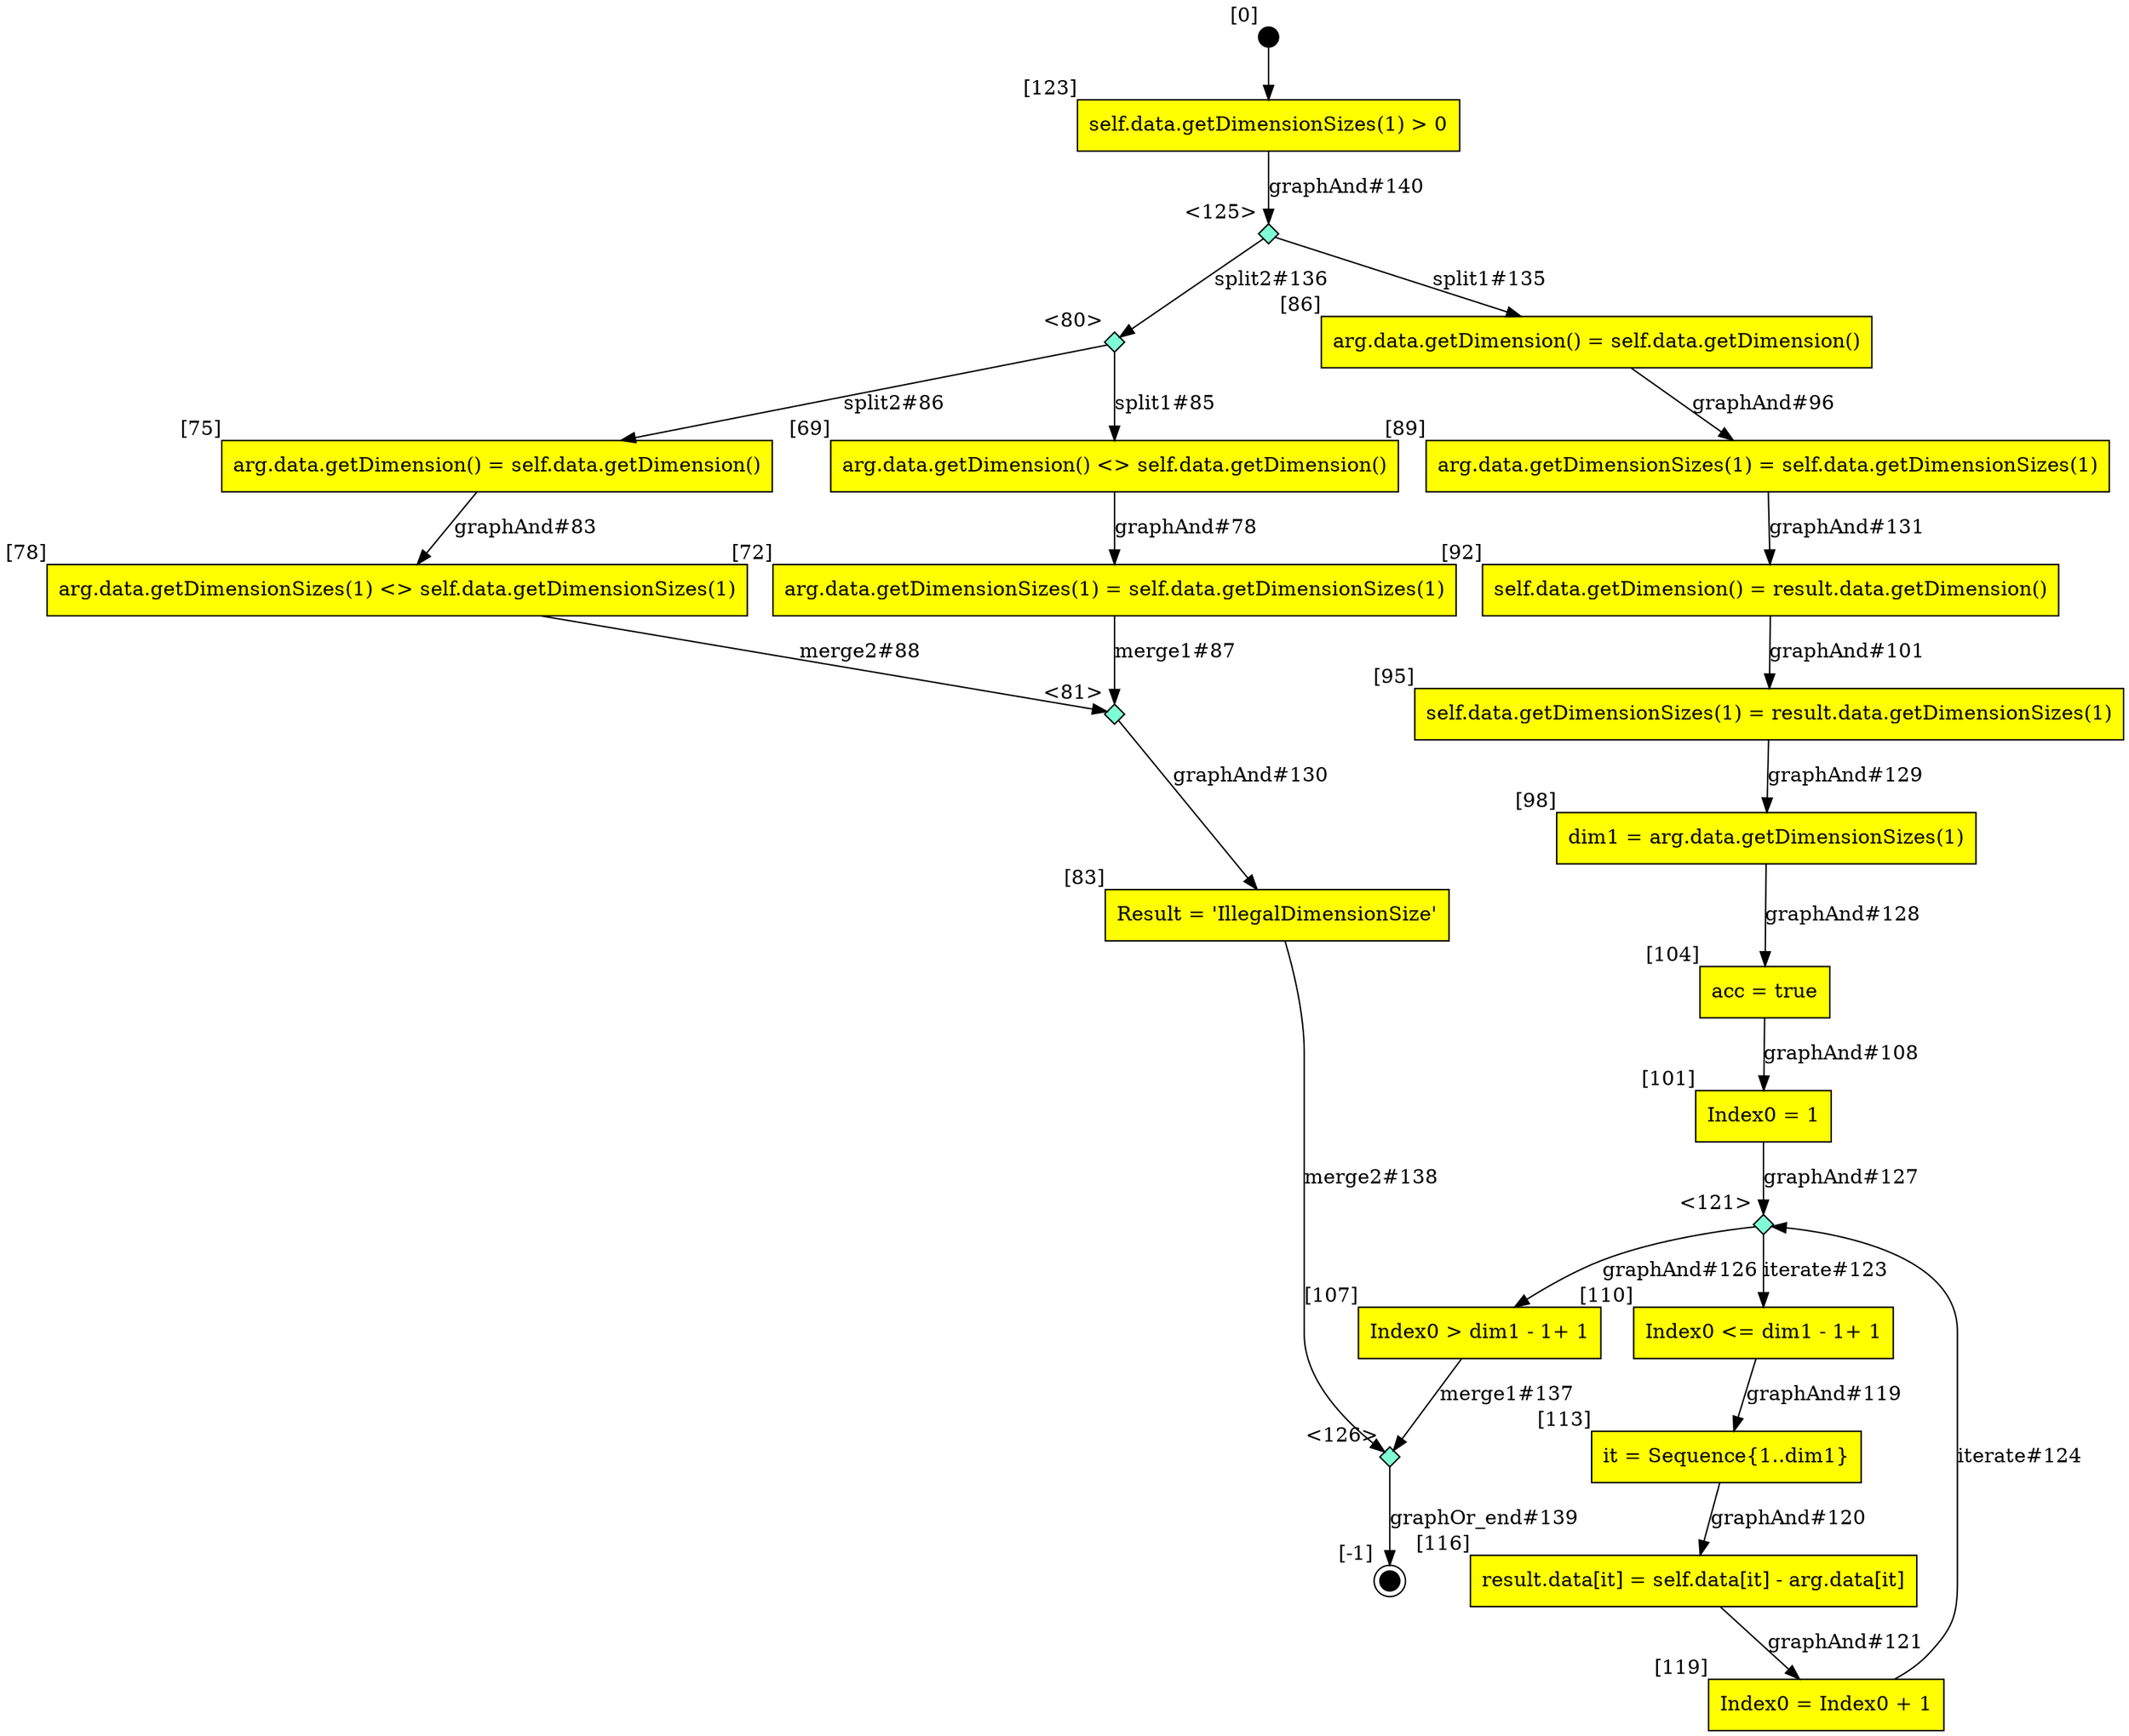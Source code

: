 digraph CLG {
  69 [shape="box", label="arg.data.getDimension() <> self.data.getDimension()", style=filled, fillcolor=yellow, xlabel="[69]"];
  72 [shape="box", label="arg.data.getDimensionSizes(1) = self.data.getDimensionSizes(1)", style=filled, fillcolor=yellow, xlabel="[72]"];
  75 [shape="box", label="arg.data.getDimension() = self.data.getDimension()", style=filled, fillcolor=yellow, xlabel="[75]"];
  78 [shape="box", label="arg.data.getDimensionSizes(1) <> self.data.getDimensionSizes(1)", style=filled, fillcolor=yellow, xlabel="[78]"];
  80 [shape="diamond", label="", xlabel="<80>", style=filled, fillcolor=aquamarine, fixedsize=true, width=.2, height=.2];
  81 [shape="diamond", label="", xlabel="<81>", style=filled, fillcolor=aquamarine, fixedsize=true, width=.2, height=.2];
  83 [shape="box", label="Result = 'IllegalDimensionSize'", style=filled, fillcolor=yellow, xlabel="[83]"];
  84 [style=filled, fillcolor=black, shape="doublecircle", label="", fixedsize=true, width=.2, height=.2, xlabel="[-1]"];
  86 [shape="box", label="arg.data.getDimension() = self.data.getDimension()", style=filled, fillcolor=yellow, xlabel="[86]"];
  89 [shape="box", label="arg.data.getDimensionSizes(1) = self.data.getDimensionSizes(1)", style=filled, fillcolor=yellow, xlabel="[89]"];
  92 [shape="box", label="self.data.getDimension() = result.data.getDimension()", style=filled, fillcolor=yellow, xlabel="[92]"];
  95 [shape="box", label="self.data.getDimensionSizes(1) = result.data.getDimensionSizes(1)", style=filled, fillcolor=yellow, xlabel="[95]"];
  98 [shape="box", label="dim1 = arg.data.getDimensionSizes(1)", style=filled, fillcolor=yellow, xlabel="[98]"];
  101 [shape="box", label="Index0 = 1", style=filled, fillcolor=yellow, xlabel="[101]"];
  104 [shape="box", label="acc = true", style=filled, fillcolor=yellow, xlabel="[104]"];
  107 [shape="box", label="Index0 > dim1 - 1+ 1", style=filled, fillcolor=yellow, xlabel="[107]"];
  110 [shape="box", label="Index0 <= dim1 - 1+ 1", style=filled, fillcolor=yellow, xlabel="[110]"];
  113 [shape="box", label="it = Sequence{1..dim1}", style=filled, fillcolor=yellow, xlabel="[113]"];
  116 [shape="box", label="result.data[it] = self.data[it] - arg.data[it]", style=filled, fillcolor=yellow, xlabel="[116]"];
  119 [shape="box", label="Index0 = Index0 + 1", style=filled, fillcolor=yellow, xlabel="[119]"];
  121 [shape="diamond", label="", xlabel="<121>", style=filled, fillcolor=aquamarine, fixedsize=true, width=.2, height=.2];
  122 [style=filled, fillcolor=black, shape="circle", label="", fixedsize=true, width=.2, height=.2, xlabel="[0]"];
  123 [shape="box", label="self.data.getDimensionSizes(1) > 0", style=filled, fillcolor=yellow, xlabel="[123]"];
  125 [shape="diamond", label="", xlabel="<125>", style=filled, fillcolor=aquamarine, fixedsize=true, width=.2, height=.2];
  126 [shape="diamond", label="", xlabel="<126>", style=filled, fillcolor=aquamarine, fixedsize=true, width=.2, height=.2];
  98 -> 104[label="graphAnd#128"];
  95 -> 98[label="graphAnd#129"];
  81 -> 83[label="graphAnd#130"];
  89 -> 92[label="graphAnd#131"];
  122 -> 123;
  125 -> 86[label="split1#135"];
  125 -> 80[label="split2#136"];
  107 -> 126[label="merge1#137"];
  83 -> 126[label="merge2#138"];
  126 -> 84[label="graphOr_end#139"];
  123 -> 125[label="graphAnd#140"];
  69 -> 72[label="graphAnd#78"];
  75 -> 78[label="graphAnd#83"];
  80 -> 69[label="split1#85"];
  80 -> 75[label="split2#86"];
  72 -> 81[label="merge1#87"];
  78 -> 81[label="merge2#88"];
  86 -> 89[label="graphAnd#96"];
  92 -> 95[label="graphAnd#101"];
  104 -> 101[label="graphAnd#108"];
  110 -> 113[label="graphAnd#119"];
  113 -> 116[label="graphAnd#120"];
  116 -> 119[label="graphAnd#121"];
  121 -> 110[label="iterate#123"];
  119 -> 121[label="iterate#124"];
  121 -> 107[label="graphAnd#126"];
  101 -> 121[label="graphAnd#127"];
}
